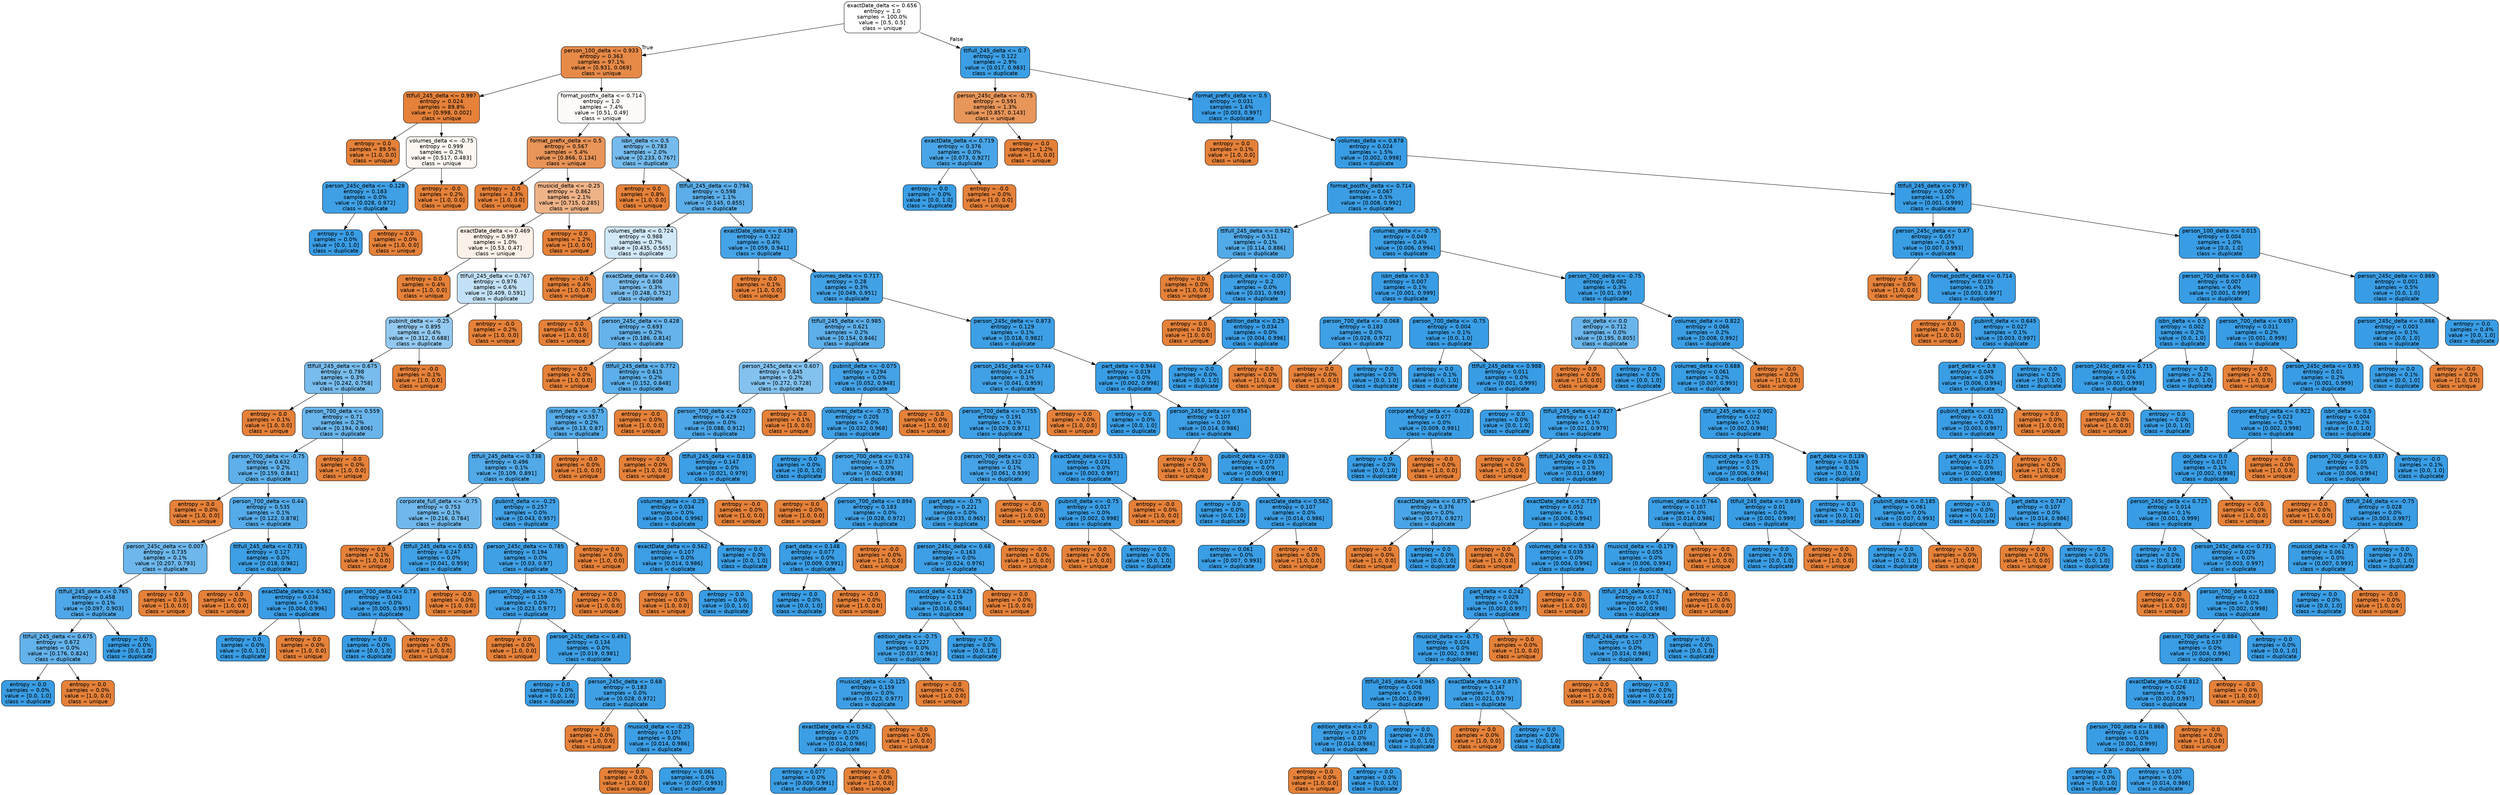 digraph Tree {
node [shape=box, style="filled, rounded", color="black", fontname=helvetica] ;
edge [fontname=helvetica] ;
0 [label="exactDate_delta <= 0.656\nentropy = 1.0\nsamples = 100.0%\nvalue = [0.5, 0.5]\nclass = unique", fillcolor="#ffffff"] ;
1 [label="person_100_delta <= 0.933\nentropy = 0.363\nsamples = 97.1%\nvalue = [0.931, 0.069]\nclass = unique", fillcolor="#e78a48"] ;
0 -> 1 [labeldistance=2.5, labelangle=45, headlabel="True"] ;
2 [label="ttlfull_245_delta <= 0.997\nentropy = 0.024\nsamples = 89.8%\nvalue = [0.998, 0.002]\nclass = unique", fillcolor="#e58139"] ;
1 -> 2 ;
3 [label="entropy = 0.0\nsamples = 89.5%\nvalue = [1.0, 0.0]\nclass = unique", fillcolor="#e58139"] ;
2 -> 3 ;
4 [label="volumes_delta <= -0.75\nentropy = 0.999\nsamples = 0.2%\nvalue = [0.517, 0.483]\nclass = unique", fillcolor="#fdf7f2"] ;
2 -> 4 ;
5 [label="person_245c_delta <= -0.128\nentropy = 0.183\nsamples = 0.0%\nvalue = [0.028, 0.972]\nclass = duplicate", fillcolor="#3fa0e6"] ;
4 -> 5 ;
6 [label="entropy = 0.0\nsamples = 0.0%\nvalue = [0.0, 1.0]\nclass = duplicate", fillcolor="#399de5"] ;
5 -> 6 ;
7 [label="entropy = 0.0\nsamples = 0.0%\nvalue = [1.0, 0.0]\nclass = unique", fillcolor="#e58139"] ;
5 -> 7 ;
8 [label="entropy = -0.0\nsamples = 0.2%\nvalue = [1.0, 0.0]\nclass = unique", fillcolor="#e58139"] ;
4 -> 8 ;
9 [label="format_postfix_delta <= 0.714\nentropy = 1.0\nsamples = 7.4%\nvalue = [0.51, 0.49]\nclass = unique", fillcolor="#fefaf7"] ;
1 -> 9 ;
10 [label="format_prefix_delta <= 0.5\nentropy = 0.567\nsamples = 5.4%\nvalue = [0.866, 0.134]\nclass = unique", fillcolor="#e99458"] ;
9 -> 10 ;
11 [label="entropy = -0.0\nsamples = 3.3%\nvalue = [1.0, 0.0]\nclass = unique", fillcolor="#e58139"] ;
10 -> 11 ;
12 [label="musicid_delta <= -0.25\nentropy = 0.862\nsamples = 2.1%\nvalue = [0.715, 0.285]\nclass = unique", fillcolor="#efb388"] ;
10 -> 12 ;
13 [label="exactDate_delta <= 0.469\nentropy = 0.997\nsamples = 1.0%\nvalue = [0.53, 0.47]\nclass = unique", fillcolor="#fcf1e8"] ;
12 -> 13 ;
14 [label="entropy = 0.0\nsamples = 0.4%\nvalue = [1.0, 0.0]\nclass = unique", fillcolor="#e58139"] ;
13 -> 14 ;
15 [label="ttlfull_245_delta <= 0.767\nentropy = 0.976\nsamples = 0.6%\nvalue = [0.409, 0.591]\nclass = duplicate", fillcolor="#c2e1f7"] ;
13 -> 15 ;
16 [label="pubinit_delta <= -0.25\nentropy = 0.895\nsamples = 0.4%\nvalue = [0.312, 0.688]\nclass = duplicate", fillcolor="#93c9f1"] ;
15 -> 16 ;
17 [label="ttlfull_245_delta <= 0.675\nentropy = 0.798\nsamples = 0.3%\nvalue = [0.242, 0.758]\nclass = duplicate", fillcolor="#78bced"] ;
16 -> 17 ;
18 [label="entropy = 0.0\nsamples = 0.1%\nvalue = [1.0, 0.0]\nclass = unique", fillcolor="#e58139"] ;
17 -> 18 ;
19 [label="person_700_delta <= 0.559\nentropy = 0.71\nsamples = 0.2%\nvalue = [0.194, 0.806]\nclass = duplicate", fillcolor="#69b5eb"] ;
17 -> 19 ;
20 [label="person_700_delta <= -0.75\nentropy = 0.632\nsamples = 0.2%\nvalue = [0.159, 0.841]\nclass = duplicate", fillcolor="#5eb0ea"] ;
19 -> 20 ;
21 [label="entropy = 0.0\nsamples = 0.0%\nvalue = [1.0, 0.0]\nclass = unique", fillcolor="#e58139"] ;
20 -> 21 ;
22 [label="person_700_delta <= 0.44\nentropy = 0.535\nsamples = 0.1%\nvalue = [0.122, 0.878]\nclass = duplicate", fillcolor="#55abe9"] ;
20 -> 22 ;
23 [label="person_245c_delta <= 0.007\nentropy = 0.735\nsamples = 0.1%\nvalue = [0.207, 0.793]\nclass = duplicate", fillcolor="#6db7ec"] ;
22 -> 23 ;
24 [label="ttlfull_245_delta <= 0.765\nentropy = 0.458\nsamples = 0.1%\nvalue = [0.097, 0.903]\nclass = duplicate", fillcolor="#4ea7e8"] ;
23 -> 24 ;
25 [label="ttlfull_245_delta <= 0.675\nentropy = 0.672\nsamples = 0.0%\nvalue = [0.176, 0.824]\nclass = duplicate", fillcolor="#63b2eb"] ;
24 -> 25 ;
26 [label="entropy = 0.0\nsamples = 0.0%\nvalue = [0.0, 1.0]\nclass = duplicate", fillcolor="#399de5"] ;
25 -> 26 ;
27 [label="entropy = 0.0\nsamples = 0.0%\nvalue = [1.0, 0.0]\nclass = unique", fillcolor="#e58139"] ;
25 -> 27 ;
28 [label="entropy = 0.0\nsamples = 0.0%\nvalue = [0.0, 1.0]\nclass = duplicate", fillcolor="#399de5"] ;
24 -> 28 ;
29 [label="entropy = 0.0\nsamples = 0.1%\nvalue = [1.0, 0.0]\nclass = unique", fillcolor="#e58139"] ;
23 -> 29 ;
30 [label="ttlfull_245_delta <= 0.731\nentropy = 0.127\nsamples = 0.0%\nvalue = [0.018, 0.982]\nclass = duplicate", fillcolor="#3d9fe5"] ;
22 -> 30 ;
31 [label="entropy = 0.0\nsamples = 0.0%\nvalue = [1.0, 0.0]\nclass = unique", fillcolor="#e58139"] ;
30 -> 31 ;
32 [label="exactDate_delta <= 0.562\nentropy = 0.034\nsamples = 0.0%\nvalue = [0.004, 0.996]\nclass = duplicate", fillcolor="#3a9de5"] ;
30 -> 32 ;
33 [label="entropy = 0.0\nsamples = 0.0%\nvalue = [0.0, 1.0]\nclass = duplicate", fillcolor="#399de5"] ;
32 -> 33 ;
34 [label="entropy = 0.0\nsamples = 0.0%\nvalue = [1.0, 0.0]\nclass = unique", fillcolor="#e58139"] ;
32 -> 34 ;
35 [label="entropy = -0.0\nsamples = 0.0%\nvalue = [1.0, 0.0]\nclass = unique", fillcolor="#e58139"] ;
19 -> 35 ;
36 [label="entropy = -0.0\nsamples = 0.1%\nvalue = [1.0, 0.0]\nclass = unique", fillcolor="#e58139"] ;
16 -> 36 ;
37 [label="entropy = -0.0\nsamples = 0.2%\nvalue = [1.0, 0.0]\nclass = unique", fillcolor="#e58139"] ;
15 -> 37 ;
38 [label="entropy = 0.0\nsamples = 1.2%\nvalue = [1.0, 0.0]\nclass = unique", fillcolor="#e58139"] ;
12 -> 38 ;
39 [label="isbn_delta <= 0.5\nentropy = 0.783\nsamples = 2.0%\nvalue = [0.233, 0.767]\nclass = duplicate", fillcolor="#75bbed"] ;
9 -> 39 ;
40 [label="entropy = 0.0\nsamples = 0.8%\nvalue = [1.0, 0.0]\nclass = unique", fillcolor="#e58139"] ;
39 -> 40 ;
41 [label="ttlfull_245_delta <= 0.794\nentropy = 0.598\nsamples = 1.1%\nvalue = [0.145, 0.855]\nclass = duplicate", fillcolor="#5baee9"] ;
39 -> 41 ;
42 [label="volumes_delta <= 0.724\nentropy = 0.988\nsamples = 0.7%\nvalue = [0.435, 0.565]\nclass = duplicate", fillcolor="#d1e8f9"] ;
41 -> 42 ;
43 [label="entropy = -0.0\nsamples = 0.4%\nvalue = [1.0, 0.0]\nclass = unique", fillcolor="#e58139"] ;
42 -> 43 ;
44 [label="exactDate_delta <= 0.469\nentropy = 0.808\nsamples = 0.3%\nvalue = [0.248, 0.752]\nclass = duplicate", fillcolor="#7abdee"] ;
42 -> 44 ;
45 [label="entropy = 0.0\nsamples = 0.1%\nvalue = [1.0, 0.0]\nclass = unique", fillcolor="#e58139"] ;
44 -> 45 ;
46 [label="person_245c_delta <= 0.428\nentropy = 0.693\nsamples = 0.2%\nvalue = [0.186, 0.814]\nclass = duplicate", fillcolor="#66b3eb"] ;
44 -> 46 ;
47 [label="entropy = 0.0\nsamples = 0.0%\nvalue = [1.0, 0.0]\nclass = unique", fillcolor="#e58139"] ;
46 -> 47 ;
48 [label="ttlfull_245_delta <= 0.772\nentropy = 0.615\nsamples = 0.2%\nvalue = [0.152, 0.848]\nclass = duplicate", fillcolor="#5cafea"] ;
46 -> 48 ;
49 [label="ismn_delta <= -0.75\nentropy = 0.557\nsamples = 0.2%\nvalue = [0.13, 0.87]\nclass = duplicate", fillcolor="#56ace9"] ;
48 -> 49 ;
50 [label="ttlfull_245_delta <= 0.738\nentropy = 0.496\nsamples = 0.1%\nvalue = [0.109, 0.891]\nclass = duplicate", fillcolor="#51a9e8"] ;
49 -> 50 ;
51 [label="corporate_full_delta <= -0.75\nentropy = 0.753\nsamples = 0.1%\nvalue = [0.216, 0.784]\nclass = duplicate", fillcolor="#70b8ec"] ;
50 -> 51 ;
52 [label="entropy = 0.0\nsamples = 0.1%\nvalue = [1.0, 0.0]\nclass = unique", fillcolor="#e58139"] ;
51 -> 52 ;
53 [label="ttlfull_245_delta <= 0.652\nentropy = 0.247\nsamples = 0.0%\nvalue = [0.041, 0.959]\nclass = duplicate", fillcolor="#41a1e6"] ;
51 -> 53 ;
54 [label="person_700_delta <= 0.73\nentropy = 0.043\nsamples = 0.0%\nvalue = [0.005, 0.995]\nclass = duplicate", fillcolor="#3a9de5"] ;
53 -> 54 ;
55 [label="entropy = 0.0\nsamples = 0.0%\nvalue = [0.0, 1.0]\nclass = duplicate", fillcolor="#399de5"] ;
54 -> 55 ;
56 [label="entropy = -0.0\nsamples = 0.0%\nvalue = [1.0, 0.0]\nclass = unique", fillcolor="#e58139"] ;
54 -> 56 ;
57 [label="entropy = -0.0\nsamples = 0.0%\nvalue = [1.0, 0.0]\nclass = unique", fillcolor="#e58139"] ;
53 -> 57 ;
58 [label="pubinit_delta <= -0.25\nentropy = 0.257\nsamples = 0.0%\nvalue = [0.043, 0.957]\nclass = duplicate", fillcolor="#42a1e6"] ;
50 -> 58 ;
59 [label="person_245c_delta <= 0.785\nentropy = 0.194\nsamples = 0.0%\nvalue = [0.03, 0.97]\nclass = duplicate", fillcolor="#3fa0e6"] ;
58 -> 59 ;
60 [label="person_700_delta <= -0.75\nentropy = 0.159\nsamples = 0.0%\nvalue = [0.023, 0.977]\nclass = duplicate", fillcolor="#3e9fe6"] ;
59 -> 60 ;
61 [label="entropy = 0.0\nsamples = 0.0%\nvalue = [1.0, 0.0]\nclass = unique", fillcolor="#e58139"] ;
60 -> 61 ;
62 [label="person_245c_delta <= 0.491\nentropy = 0.134\nsamples = 0.0%\nvalue = [0.019, 0.981]\nclass = duplicate", fillcolor="#3d9fe5"] ;
60 -> 62 ;
63 [label="entropy = 0.0\nsamples = 0.0%\nvalue = [0.0, 1.0]\nclass = duplicate", fillcolor="#399de5"] ;
62 -> 63 ;
64 [label="person_245c_delta <= 0.68\nentropy = 0.183\nsamples = 0.0%\nvalue = [0.028, 0.972]\nclass = duplicate", fillcolor="#3fa0e6"] ;
62 -> 64 ;
65 [label="entropy = 0.0\nsamples = 0.0%\nvalue = [1.0, 0.0]\nclass = unique", fillcolor="#e58139"] ;
64 -> 65 ;
66 [label="musicid_delta <= -0.25\nentropy = 0.107\nsamples = 0.0%\nvalue = [0.014, 0.986]\nclass = duplicate", fillcolor="#3c9ee5"] ;
64 -> 66 ;
67 [label="entropy = 0.0\nsamples = 0.0%\nvalue = [1.0, 0.0]\nclass = unique", fillcolor="#e58139"] ;
66 -> 67 ;
68 [label="entropy = 0.061\nsamples = 0.0%\nvalue = [0.007, 0.993]\nclass = duplicate", fillcolor="#3a9ee5"] ;
66 -> 68 ;
69 [label="entropy = 0.0\nsamples = 0.0%\nvalue = [1.0, 0.0]\nclass = unique", fillcolor="#e58139"] ;
59 -> 69 ;
70 [label="entropy = 0.0\nsamples = 0.0%\nvalue = [1.0, 0.0]\nclass = unique", fillcolor="#e58139"] ;
58 -> 70 ;
71 [label="entropy = -0.0\nsamples = 0.0%\nvalue = [1.0, 0.0]\nclass = unique", fillcolor="#e58139"] ;
49 -> 71 ;
72 [label="entropy = -0.0\nsamples = 0.0%\nvalue = [1.0, 0.0]\nclass = unique", fillcolor="#e58139"] ;
48 -> 72 ;
73 [label="exactDate_delta <= 0.438\nentropy = 0.322\nsamples = 0.4%\nvalue = [0.059, 0.941]\nclass = duplicate", fillcolor="#45a3e7"] ;
41 -> 73 ;
74 [label="entropy = 0.0\nsamples = 0.1%\nvalue = [1.0, 0.0]\nclass = unique", fillcolor="#e58139"] ;
73 -> 74 ;
75 [label="volumes_delta <= 0.717\nentropy = 0.28\nsamples = 0.3%\nvalue = [0.049, 0.951]\nclass = duplicate", fillcolor="#43a2e6"] ;
73 -> 75 ;
76 [label="ttlfull_245_delta <= 0.985\nentropy = 0.621\nsamples = 0.2%\nvalue = [0.154, 0.846]\nclass = duplicate", fillcolor="#5dafea"] ;
75 -> 76 ;
77 [label="person_245c_delta <= 0.607\nentropy = 0.845\nsamples = 0.2%\nvalue = [0.272, 0.728]\nclass = duplicate", fillcolor="#83c2ef"] ;
76 -> 77 ;
78 [label="person_700_delta <= 0.027\nentropy = 0.429\nsamples = 0.0%\nvalue = [0.088, 0.912]\nclass = duplicate", fillcolor="#4ca6e8"] ;
77 -> 78 ;
79 [label="entropy = -0.0\nsamples = 0.0%\nvalue = [1.0, 0.0]\nclass = unique", fillcolor="#e58139"] ;
78 -> 79 ;
80 [label="ttlfull_245_delta <= 0.816\nentropy = 0.147\nsamples = 0.0%\nvalue = [0.021, 0.979]\nclass = duplicate", fillcolor="#3d9fe6"] ;
78 -> 80 ;
81 [label="volumes_delta <= -0.25\nentropy = 0.034\nsamples = 0.0%\nvalue = [0.004, 0.996]\nclass = duplicate", fillcolor="#3a9de5"] ;
80 -> 81 ;
82 [label="exactDate_delta <= 0.562\nentropy = 0.107\nsamples = 0.0%\nvalue = [0.014, 0.986]\nclass = duplicate", fillcolor="#3c9ee5"] ;
81 -> 82 ;
83 [label="entropy = 0.0\nsamples = 0.0%\nvalue = [1.0, 0.0]\nclass = unique", fillcolor="#e58139"] ;
82 -> 83 ;
84 [label="entropy = 0.0\nsamples = 0.0%\nvalue = [0.0, 1.0]\nclass = duplicate", fillcolor="#399de5"] ;
82 -> 84 ;
85 [label="entropy = 0.0\nsamples = 0.0%\nvalue = [0.0, 1.0]\nclass = duplicate", fillcolor="#399de5"] ;
81 -> 85 ;
86 [label="entropy = -0.0\nsamples = 0.0%\nvalue = [1.0, 0.0]\nclass = unique", fillcolor="#e58139"] ;
80 -> 86 ;
87 [label="entropy = 0.0\nsamples = 0.1%\nvalue = [1.0, 0.0]\nclass = unique", fillcolor="#e58139"] ;
77 -> 87 ;
88 [label="pubinit_delta <= -0.075\nentropy = 0.294\nsamples = 0.0%\nvalue = [0.052, 0.948]\nclass = duplicate", fillcolor="#44a2e6"] ;
76 -> 88 ;
89 [label="volumes_delta <= -0.75\nentropy = 0.205\nsamples = 0.0%\nvalue = [0.032, 0.968]\nclass = duplicate", fillcolor="#40a0e6"] ;
88 -> 89 ;
90 [label="entropy = 0.0\nsamples = 0.0%\nvalue = [0.0, 1.0]\nclass = duplicate", fillcolor="#399de5"] ;
89 -> 90 ;
91 [label="person_700_delta <= 0.174\nentropy = 0.337\nsamples = 0.0%\nvalue = [0.062, 0.938]\nclass = duplicate", fillcolor="#46a4e7"] ;
89 -> 91 ;
92 [label="entropy = 0.0\nsamples = 0.0%\nvalue = [1.0, 0.0]\nclass = unique", fillcolor="#e58139"] ;
91 -> 92 ;
93 [label="person_700_delta <= 0.894\nentropy = 0.183\nsamples = 0.0%\nvalue = [0.028, 0.972]\nclass = duplicate", fillcolor="#3fa0e6"] ;
91 -> 93 ;
94 [label="part_delta <= 0.148\nentropy = 0.077\nsamples = 0.0%\nvalue = [0.009, 0.991]\nclass = duplicate", fillcolor="#3b9ee5"] ;
93 -> 94 ;
95 [label="entropy = 0.0\nsamples = 0.0%\nvalue = [0.0, 1.0]\nclass = duplicate", fillcolor="#399de5"] ;
94 -> 95 ;
96 [label="entropy = -0.0\nsamples = 0.0%\nvalue = [1.0, 0.0]\nclass = unique", fillcolor="#e58139"] ;
94 -> 96 ;
97 [label="entropy = -0.0\nsamples = 0.0%\nvalue = [1.0, 0.0]\nclass = unique", fillcolor="#e58139"] ;
93 -> 97 ;
98 [label="entropy = 0.0\nsamples = 0.0%\nvalue = [1.0, 0.0]\nclass = unique", fillcolor="#e58139"] ;
88 -> 98 ;
99 [label="person_245c_delta <= 0.873\nentropy = 0.129\nsamples = 0.1%\nvalue = [0.018, 0.982]\nclass = duplicate", fillcolor="#3d9fe5"] ;
75 -> 99 ;
100 [label="person_245c_delta <= 0.744\nentropy = 0.247\nsamples = 0.1%\nvalue = [0.041, 0.959]\nclass = duplicate", fillcolor="#41a1e6"] ;
99 -> 100 ;
101 [label="person_700_delta <= 0.755\nentropy = 0.191\nsamples = 0.1%\nvalue = [0.029, 0.971]\nclass = duplicate", fillcolor="#3fa0e6"] ;
100 -> 101 ;
102 [label="person_700_delta <= 0.01\nentropy = 0.332\nsamples = 0.1%\nvalue = [0.061, 0.939]\nclass = duplicate", fillcolor="#46a3e7"] ;
101 -> 102 ;
103 [label="part_delta <= -0.75\nentropy = 0.221\nsamples = 0.0%\nvalue = [0.035, 0.965]\nclass = duplicate", fillcolor="#40a1e6"] ;
102 -> 103 ;
104 [label="person_245c_delta <= 0.68\nentropy = 0.163\nsamples = 0.0%\nvalue = [0.024, 0.976]\nclass = duplicate", fillcolor="#3e9fe6"] ;
103 -> 104 ;
105 [label="musicid_delta <= 0.625\nentropy = 0.119\nsamples = 0.0%\nvalue = [0.016, 0.984]\nclass = duplicate", fillcolor="#3c9fe5"] ;
104 -> 105 ;
106 [label="edition_delta <= -0.75\nentropy = 0.227\nsamples = 0.0%\nvalue = [0.037, 0.963]\nclass = duplicate", fillcolor="#41a1e6"] ;
105 -> 106 ;
107 [label="musicid_delta <= -0.125\nentropy = 0.159\nsamples = 0.0%\nvalue = [0.023, 0.977]\nclass = duplicate", fillcolor="#3e9fe6"] ;
106 -> 107 ;
108 [label="exactDate_delta <= 0.562\nentropy = 0.107\nsamples = 0.0%\nvalue = [0.014, 0.986]\nclass = duplicate", fillcolor="#3c9ee5"] ;
107 -> 108 ;
109 [label="entropy = 0.077\nsamples = 0.0%\nvalue = [0.009, 0.991]\nclass = duplicate", fillcolor="#3b9ee5"] ;
108 -> 109 ;
110 [label="entropy = -0.0\nsamples = 0.0%\nvalue = [1.0, 0.0]\nclass = unique", fillcolor="#e58139"] ;
108 -> 110 ;
111 [label="entropy = -0.0\nsamples = 0.0%\nvalue = [1.0, 0.0]\nclass = unique", fillcolor="#e58139"] ;
107 -> 111 ;
112 [label="entropy = -0.0\nsamples = 0.0%\nvalue = [1.0, 0.0]\nclass = unique", fillcolor="#e58139"] ;
106 -> 112 ;
113 [label="entropy = 0.0\nsamples = 0.0%\nvalue = [0.0, 1.0]\nclass = duplicate", fillcolor="#399de5"] ;
105 -> 113 ;
114 [label="entropy = 0.0\nsamples = 0.0%\nvalue = [1.0, 0.0]\nclass = unique", fillcolor="#e58139"] ;
104 -> 114 ;
115 [label="entropy = -0.0\nsamples = 0.0%\nvalue = [1.0, 0.0]\nclass = unique", fillcolor="#e58139"] ;
103 -> 115 ;
116 [label="entropy = -0.0\nsamples = 0.0%\nvalue = [1.0, 0.0]\nclass = unique", fillcolor="#e58139"] ;
102 -> 116 ;
117 [label="exactDate_delta <= 0.531\nentropy = 0.031\nsamples = 0.0%\nvalue = [0.003, 0.997]\nclass = duplicate", fillcolor="#3a9de5"] ;
101 -> 117 ;
118 [label="pubinit_delta <= -0.75\nentropy = 0.017\nsamples = 0.0%\nvalue = [0.002, 0.998]\nclass = duplicate", fillcolor="#399de5"] ;
117 -> 118 ;
119 [label="entropy = 0.0\nsamples = 0.0%\nvalue = [1.0, 0.0]\nclass = unique", fillcolor="#e58139"] ;
118 -> 119 ;
120 [label="entropy = 0.0\nsamples = 0.0%\nvalue = [0.0, 1.0]\nclass = duplicate", fillcolor="#399de5"] ;
118 -> 120 ;
121 [label="entropy = -0.0\nsamples = 0.0%\nvalue = [1.0, 0.0]\nclass = unique", fillcolor="#e58139"] ;
117 -> 121 ;
122 [label="entropy = 0.0\nsamples = 0.0%\nvalue = [1.0, 0.0]\nclass = unique", fillcolor="#e58139"] ;
100 -> 122 ;
123 [label="part_delta <= 0.944\nentropy = 0.019\nsamples = 0.0%\nvalue = [0.002, 0.998]\nclass = duplicate", fillcolor="#399de5"] ;
99 -> 123 ;
124 [label="entropy = 0.0\nsamples = 0.0%\nvalue = [0.0, 1.0]\nclass = duplicate", fillcolor="#399de5"] ;
123 -> 124 ;
125 [label="person_245c_delta <= 0.954\nentropy = 0.107\nsamples = 0.0%\nvalue = [0.014, 0.986]\nclass = duplicate", fillcolor="#3c9ee5"] ;
123 -> 125 ;
126 [label="entropy = 0.0\nsamples = 0.0%\nvalue = [1.0, 0.0]\nclass = unique", fillcolor="#e58139"] ;
125 -> 126 ;
127 [label="pubinit_delta <= -0.038\nentropy = 0.077\nsamples = 0.0%\nvalue = [0.009, 0.991]\nclass = duplicate", fillcolor="#3b9ee5"] ;
125 -> 127 ;
128 [label="entropy = 0.0\nsamples = 0.0%\nvalue = [0.0, 1.0]\nclass = duplicate", fillcolor="#399de5"] ;
127 -> 128 ;
129 [label="exactDate_delta <= 0.562\nentropy = 0.107\nsamples = 0.0%\nvalue = [0.014, 0.986]\nclass = duplicate", fillcolor="#3c9ee5"] ;
127 -> 129 ;
130 [label="entropy = 0.061\nsamples = 0.0%\nvalue = [0.007, 0.993]\nclass = duplicate", fillcolor="#3a9ee5"] ;
129 -> 130 ;
131 [label="entropy = -0.0\nsamples = 0.0%\nvalue = [1.0, 0.0]\nclass = unique", fillcolor="#e58139"] ;
129 -> 131 ;
132 [label="ttlfull_245_delta <= 0.7\nentropy = 0.122\nsamples = 2.9%\nvalue = [0.017, 0.983]\nclass = duplicate", fillcolor="#3c9fe5"] ;
0 -> 132 [labeldistance=2.5, labelangle=-45, headlabel="False"] ;
133 [label="person_245c_delta <= -0.75\nentropy = 0.591\nsamples = 1.3%\nvalue = [0.857, 0.143]\nclass = unique", fillcolor="#e9965a"] ;
132 -> 133 ;
134 [label="exactDate_delta <= 0.719\nentropy = 0.376\nsamples = 0.0%\nvalue = [0.073, 0.927]\nclass = duplicate", fillcolor="#49a5e7"] ;
133 -> 134 ;
135 [label="entropy = 0.0\nsamples = 0.0%\nvalue = [0.0, 1.0]\nclass = duplicate", fillcolor="#399de5"] ;
134 -> 135 ;
136 [label="entropy = -0.0\nsamples = 0.0%\nvalue = [1.0, 0.0]\nclass = unique", fillcolor="#e58139"] ;
134 -> 136 ;
137 [label="entropy = 0.0\nsamples = 1.2%\nvalue = [1.0, 0.0]\nclass = unique", fillcolor="#e58139"] ;
133 -> 137 ;
138 [label="format_prefix_delta <= 0.5\nentropy = 0.031\nsamples = 1.6%\nvalue = [0.003, 0.997]\nclass = duplicate", fillcolor="#3a9de5"] ;
132 -> 138 ;
139 [label="entropy = 0.0\nsamples = 0.1%\nvalue = [1.0, 0.0]\nclass = unique", fillcolor="#e58139"] ;
138 -> 139 ;
140 [label="volumes_delta <= 0.878\nentropy = 0.024\nsamples = 1.5%\nvalue = [0.002, 0.998]\nclass = duplicate", fillcolor="#399de5"] ;
138 -> 140 ;
141 [label="format_postfix_delta <= 0.714\nentropy = 0.067\nsamples = 0.5%\nvalue = [0.008, 0.992]\nclass = duplicate", fillcolor="#3b9ee5"] ;
140 -> 141 ;
142 [label="ttlfull_245_delta <= 0.942\nentropy = 0.511\nsamples = 0.1%\nvalue = [0.114, 0.886]\nclass = duplicate", fillcolor="#52aae8"] ;
141 -> 142 ;
143 [label="entropy = 0.0\nsamples = 0.0%\nvalue = [1.0, 0.0]\nclass = unique", fillcolor="#e58139"] ;
142 -> 143 ;
144 [label="pubinit_delta <= -0.007\nentropy = 0.2\nsamples = 0.0%\nvalue = [0.031, 0.969]\nclass = duplicate", fillcolor="#3fa0e6"] ;
142 -> 144 ;
145 [label="entropy = 0.0\nsamples = 0.0%\nvalue = [1.0, 0.0]\nclass = unique", fillcolor="#e58139"] ;
144 -> 145 ;
146 [label="edition_delta <= 0.25\nentropy = 0.034\nsamples = 0.0%\nvalue = [0.004, 0.996]\nclass = duplicate", fillcolor="#3a9de5"] ;
144 -> 146 ;
147 [label="entropy = 0.0\nsamples = 0.0%\nvalue = [0.0, 1.0]\nclass = duplicate", fillcolor="#399de5"] ;
146 -> 147 ;
148 [label="entropy = 0.0\nsamples = 0.0%\nvalue = [1.0, 0.0]\nclass = unique", fillcolor="#e58139"] ;
146 -> 148 ;
149 [label="volumes_delta <= -0.75\nentropy = 0.049\nsamples = 0.4%\nvalue = [0.006, 0.994]\nclass = duplicate", fillcolor="#3a9ee5"] ;
141 -> 149 ;
150 [label="isbn_delta <= 0.5\nentropy = 0.007\nsamples = 0.1%\nvalue = [0.001, 0.999]\nclass = duplicate", fillcolor="#399de5"] ;
149 -> 150 ;
151 [label="person_700_delta <= -0.068\nentropy = 0.183\nsamples = 0.0%\nvalue = [0.028, 0.972]\nclass = duplicate", fillcolor="#3fa0e6"] ;
150 -> 151 ;
152 [label="entropy = 0.0\nsamples = 0.0%\nvalue = [1.0, 0.0]\nclass = unique", fillcolor="#e58139"] ;
151 -> 152 ;
153 [label="entropy = 0.0\nsamples = 0.0%\nvalue = [0.0, 1.0]\nclass = duplicate", fillcolor="#399de5"] ;
151 -> 153 ;
154 [label="person_700_delta <= -0.75\nentropy = 0.004\nsamples = 0.1%\nvalue = [0.0, 1.0]\nclass = duplicate", fillcolor="#399de5"] ;
150 -> 154 ;
155 [label="entropy = 0.0\nsamples = 0.1%\nvalue = [0.0, 1.0]\nclass = duplicate", fillcolor="#399de5"] ;
154 -> 155 ;
156 [label="ttlfull_245_delta <= 0.988\nentropy = 0.011\nsamples = 0.0%\nvalue = [0.001, 0.999]\nclass = duplicate", fillcolor="#399de5"] ;
154 -> 156 ;
157 [label="corporate_full_delta <= -0.028\nentropy = 0.077\nsamples = 0.0%\nvalue = [0.009, 0.991]\nclass = duplicate", fillcolor="#3b9ee5"] ;
156 -> 157 ;
158 [label="entropy = 0.0\nsamples = 0.0%\nvalue = [0.0, 1.0]\nclass = duplicate", fillcolor="#399de5"] ;
157 -> 158 ;
159 [label="entropy = -0.0\nsamples = 0.0%\nvalue = [1.0, 0.0]\nclass = unique", fillcolor="#e58139"] ;
157 -> 159 ;
160 [label="entropy = 0.0\nsamples = 0.0%\nvalue = [0.0, 1.0]\nclass = duplicate", fillcolor="#399de5"] ;
156 -> 160 ;
161 [label="person_700_delta <= -0.75\nentropy = 0.082\nsamples = 0.3%\nvalue = [0.01, 0.99]\nclass = duplicate", fillcolor="#3b9ee5"] ;
149 -> 161 ;
162 [label="doi_delta <= 0.0\nentropy = 0.712\nsamples = 0.0%\nvalue = [0.195, 0.805]\nclass = duplicate", fillcolor="#69b5eb"] ;
161 -> 162 ;
163 [label="entropy = 0.0\nsamples = 0.0%\nvalue = [1.0, 0.0]\nclass = unique", fillcolor="#e58139"] ;
162 -> 163 ;
164 [label="entropy = 0.0\nsamples = 0.0%\nvalue = [0.0, 1.0]\nclass = duplicate", fillcolor="#399de5"] ;
162 -> 164 ;
165 [label="volumes_delta <= 0.822\nentropy = 0.066\nsamples = 0.2%\nvalue = [0.008, 0.992]\nclass = duplicate", fillcolor="#3b9ee5"] ;
161 -> 165 ;
166 [label="volumes_delta <= 0.688\nentropy = 0.061\nsamples = 0.2%\nvalue = [0.007, 0.993]\nclass = duplicate", fillcolor="#3a9ee5"] ;
165 -> 166 ;
167 [label="ttlfull_245_delta <= 0.827\nentropy = 0.147\nsamples = 0.1%\nvalue = [0.021, 0.979]\nclass = duplicate", fillcolor="#3d9fe6"] ;
166 -> 167 ;
168 [label="entropy = 0.0\nsamples = 0.0%\nvalue = [1.0, 0.0]\nclass = unique", fillcolor="#e58139"] ;
167 -> 168 ;
169 [label="ttlfull_245_delta <= 0.921\nentropy = 0.09\nsamples = 0.1%\nvalue = [0.011, 0.989]\nclass = duplicate", fillcolor="#3b9ee5"] ;
167 -> 169 ;
170 [label="exactDate_delta <= 0.875\nentropy = 0.376\nsamples = 0.0%\nvalue = [0.073, 0.927]\nclass = duplicate", fillcolor="#49a5e7"] ;
169 -> 170 ;
171 [label="entropy = -0.0\nsamples = 0.0%\nvalue = [1.0, 0.0]\nclass = unique", fillcolor="#e58139"] ;
170 -> 171 ;
172 [label="entropy = 0.0\nsamples = 0.0%\nvalue = [0.0, 1.0]\nclass = duplicate", fillcolor="#399de5"] ;
170 -> 172 ;
173 [label="exactDate_delta <= 0.719\nentropy = 0.052\nsamples = 0.1%\nvalue = [0.006, 0.994]\nclass = duplicate", fillcolor="#3a9ee5"] ;
169 -> 173 ;
174 [label="entropy = 0.0\nsamples = 0.0%\nvalue = [1.0, 0.0]\nclass = unique", fillcolor="#e58139"] ;
173 -> 174 ;
175 [label="volumes_delta <= 0.554\nentropy = 0.039\nsamples = 0.0%\nvalue = [0.004, 0.996]\nclass = duplicate", fillcolor="#3a9de5"] ;
173 -> 175 ;
176 [label="part_delta <= 0.242\nentropy = 0.029\nsamples = 0.0%\nvalue = [0.003, 0.997]\nclass = duplicate", fillcolor="#3a9de5"] ;
175 -> 176 ;
177 [label="musicid_delta <= -0.75\nentropy = 0.024\nsamples = 0.0%\nvalue = [0.002, 0.998]\nclass = duplicate", fillcolor="#399de5"] ;
176 -> 177 ;
178 [label="ttlfull_245_delta <= 0.965\nentropy = 0.008\nsamples = 0.0%\nvalue = [0.001, 0.999]\nclass = duplicate", fillcolor="#399de5"] ;
177 -> 178 ;
179 [label="edition_delta <= 0.0\nentropy = 0.107\nsamples = 0.0%\nvalue = [0.014, 0.986]\nclass = duplicate", fillcolor="#3c9ee5"] ;
178 -> 179 ;
180 [label="entropy = 0.0\nsamples = 0.0%\nvalue = [1.0, 0.0]\nclass = unique", fillcolor="#e58139"] ;
179 -> 180 ;
181 [label="entropy = 0.0\nsamples = 0.0%\nvalue = [0.0, 1.0]\nclass = duplicate", fillcolor="#399de5"] ;
179 -> 181 ;
182 [label="entropy = 0.0\nsamples = 0.0%\nvalue = [0.0, 1.0]\nclass = duplicate", fillcolor="#399de5"] ;
178 -> 182 ;
183 [label="exactDate_delta <= 0.875\nentropy = 0.147\nsamples = 0.0%\nvalue = [0.021, 0.979]\nclass = duplicate", fillcolor="#3d9fe6"] ;
177 -> 183 ;
184 [label="entropy = 0.0\nsamples = 0.0%\nvalue = [1.0, 0.0]\nclass = unique", fillcolor="#e58139"] ;
183 -> 184 ;
185 [label="entropy = 0.0\nsamples = 0.0%\nvalue = [0.0, 1.0]\nclass = duplicate", fillcolor="#399de5"] ;
183 -> 185 ;
186 [label="entropy = 0.0\nsamples = 0.0%\nvalue = [1.0, 0.0]\nclass = unique", fillcolor="#e58139"] ;
176 -> 186 ;
187 [label="entropy = 0.0\nsamples = 0.0%\nvalue = [1.0, 0.0]\nclass = unique", fillcolor="#e58139"] ;
175 -> 187 ;
188 [label="ttlfull_245_delta <= 0.902\nentropy = 0.022\nsamples = 0.1%\nvalue = [0.002, 0.998]\nclass = duplicate", fillcolor="#399de5"] ;
166 -> 188 ;
189 [label="musicid_delta <= 0.375\nentropy = 0.05\nsamples = 0.1%\nvalue = [0.006, 0.994]\nclass = duplicate", fillcolor="#3a9ee5"] ;
188 -> 189 ;
190 [label="volumes_delta <= 0.764\nentropy = 0.107\nsamples = 0.0%\nvalue = [0.014, 0.986]\nclass = duplicate", fillcolor="#3c9ee5"] ;
189 -> 190 ;
191 [label="musicid_delta <= -0.179\nentropy = 0.055\nsamples = 0.0%\nvalue = [0.006, 0.994]\nclass = duplicate", fillcolor="#3a9ee5"] ;
190 -> 191 ;
192 [label="ttlfull_245_delta <= 0.761\nentropy = 0.017\nsamples = 0.0%\nvalue = [0.002, 0.998]\nclass = duplicate", fillcolor="#399de5"] ;
191 -> 192 ;
193 [label="ttlfull_246_delta <= -0.75\nentropy = 0.107\nsamples = 0.0%\nvalue = [0.014, 0.986]\nclass = duplicate", fillcolor="#3c9ee5"] ;
192 -> 193 ;
194 [label="entropy = 0.0\nsamples = 0.0%\nvalue = [1.0, 0.0]\nclass = unique", fillcolor="#e58139"] ;
193 -> 194 ;
195 [label="entropy = 0.0\nsamples = 0.0%\nvalue = [0.0, 1.0]\nclass = duplicate", fillcolor="#399de5"] ;
193 -> 195 ;
196 [label="entropy = 0.0\nsamples = 0.0%\nvalue = [0.0, 1.0]\nclass = duplicate", fillcolor="#399de5"] ;
192 -> 196 ;
197 [label="entropy = -0.0\nsamples = 0.0%\nvalue = [1.0, 0.0]\nclass = unique", fillcolor="#e58139"] ;
191 -> 197 ;
198 [label="entropy = -0.0\nsamples = 0.0%\nvalue = [1.0, 0.0]\nclass = unique", fillcolor="#e58139"] ;
190 -> 198 ;
199 [label="ttlfull_245_delta <= 0.849\nentropy = 0.01\nsamples = 0.0%\nvalue = [0.001, 0.999]\nclass = duplicate", fillcolor="#399de5"] ;
189 -> 199 ;
200 [label="entropy = 0.0\nsamples = 0.0%\nvalue = [0.0, 1.0]\nclass = duplicate", fillcolor="#399de5"] ;
199 -> 200 ;
201 [label="entropy = 0.0\nsamples = 0.0%\nvalue = [1.0, 0.0]\nclass = unique", fillcolor="#e58139"] ;
199 -> 201 ;
202 [label="part_delta <= 0.139\nentropy = 0.004\nsamples = 0.1%\nvalue = [0.0, 1.0]\nclass = duplicate", fillcolor="#399de5"] ;
188 -> 202 ;
203 [label="entropy = 0.0\nsamples = 0.1%\nvalue = [0.0, 1.0]\nclass = duplicate", fillcolor="#399de5"] ;
202 -> 203 ;
204 [label="pubinit_delta <= 0.185\nentropy = 0.061\nsamples = 0.0%\nvalue = [0.007, 0.993]\nclass = duplicate", fillcolor="#3a9ee5"] ;
202 -> 204 ;
205 [label="entropy = 0.0\nsamples = 0.0%\nvalue = [0.0, 1.0]\nclass = duplicate", fillcolor="#399de5"] ;
204 -> 205 ;
206 [label="entropy = -0.0\nsamples = 0.0%\nvalue = [1.0, 0.0]\nclass = unique", fillcolor="#e58139"] ;
204 -> 206 ;
207 [label="entropy = -0.0\nsamples = 0.0%\nvalue = [1.0, 0.0]\nclass = unique", fillcolor="#e58139"] ;
165 -> 207 ;
208 [label="ttlfull_245_delta <= 0.797\nentropy = 0.007\nsamples = 1.0%\nvalue = [0.001, 0.999]\nclass = duplicate", fillcolor="#399de5"] ;
140 -> 208 ;
209 [label="person_245c_delta <= 0.47\nentropy = 0.057\nsamples = 0.1%\nvalue = [0.007, 0.993]\nclass = duplicate", fillcolor="#3a9ee5"] ;
208 -> 209 ;
210 [label="entropy = 0.0\nsamples = 0.0%\nvalue = [1.0, 0.0]\nclass = unique", fillcolor="#e58139"] ;
209 -> 210 ;
211 [label="format_postfix_delta <= 0.714\nentropy = 0.033\nsamples = 0.1%\nvalue = [0.003, 0.997]\nclass = duplicate", fillcolor="#3a9de5"] ;
209 -> 211 ;
212 [label="entropy = 0.0\nsamples = 0.0%\nvalue = [1.0, 0.0]\nclass = unique", fillcolor="#e58139"] ;
211 -> 212 ;
213 [label="pubinit_delta <= 0.645\nentropy = 0.027\nsamples = 0.1%\nvalue = [0.003, 0.997]\nclass = duplicate", fillcolor="#3a9de5"] ;
211 -> 213 ;
214 [label="part_delta <= 0.9\nentropy = 0.049\nsamples = 0.0%\nvalue = [0.006, 0.994]\nclass = duplicate", fillcolor="#3a9ee5"] ;
213 -> 214 ;
215 [label="pubinit_delta <= -0.052\nentropy = 0.031\nsamples = 0.0%\nvalue = [0.003, 0.997]\nclass = duplicate", fillcolor="#3a9de5"] ;
214 -> 215 ;
216 [label="part_delta <= -0.25\nentropy = 0.017\nsamples = 0.0%\nvalue = [0.002, 0.998]\nclass = duplicate", fillcolor="#399de5"] ;
215 -> 216 ;
217 [label="entropy = 0.0\nsamples = 0.0%\nvalue = [0.0, 1.0]\nclass = duplicate", fillcolor="#399de5"] ;
216 -> 217 ;
218 [label="part_delta <= 0.747\nentropy = 0.107\nsamples = 0.0%\nvalue = [0.014, 0.986]\nclass = duplicate", fillcolor="#3c9ee5"] ;
216 -> 218 ;
219 [label="entropy = 0.0\nsamples = 0.0%\nvalue = [1.0, 0.0]\nclass = unique", fillcolor="#e58139"] ;
218 -> 219 ;
220 [label="entropy = -0.0\nsamples = 0.0%\nvalue = [0.0, 1.0]\nclass = duplicate", fillcolor="#399de5"] ;
218 -> 220 ;
221 [label="entropy = 0.0\nsamples = 0.0%\nvalue = [1.0, 0.0]\nclass = unique", fillcolor="#e58139"] ;
215 -> 221 ;
222 [label="entropy = 0.0\nsamples = 0.0%\nvalue = [1.0, 0.0]\nclass = unique", fillcolor="#e58139"] ;
214 -> 222 ;
223 [label="entropy = 0.0\nsamples = 0.0%\nvalue = [0.0, 1.0]\nclass = duplicate", fillcolor="#399de5"] ;
213 -> 223 ;
224 [label="person_100_delta <= 0.015\nentropy = 0.004\nsamples = 1.0%\nvalue = [0.0, 1.0]\nclass = duplicate", fillcolor="#399de5"] ;
208 -> 224 ;
225 [label="person_700_delta <= 0.649\nentropy = 0.007\nsamples = 0.4%\nvalue = [0.001, 0.999]\nclass = duplicate", fillcolor="#399de5"] ;
224 -> 225 ;
226 [label="isbn_delta <= 0.5\nentropy = 0.002\nsamples = 0.2%\nvalue = [0.0, 1.0]\nclass = duplicate", fillcolor="#399de5"] ;
225 -> 226 ;
227 [label="person_245c_delta <= 0.715\nentropy = 0.016\nsamples = 0.0%\nvalue = [0.001, 0.999]\nclass = duplicate", fillcolor="#399de5"] ;
226 -> 227 ;
228 [label="entropy = 0.0\nsamples = 0.0%\nvalue = [1.0, 0.0]\nclass = unique", fillcolor="#e58139"] ;
227 -> 228 ;
229 [label="entropy = 0.0\nsamples = 0.0%\nvalue = [0.0, 1.0]\nclass = duplicate", fillcolor="#399de5"] ;
227 -> 229 ;
230 [label="entropy = 0.0\nsamples = 0.2%\nvalue = [0.0, 1.0]\nclass = duplicate", fillcolor="#399de5"] ;
226 -> 230 ;
231 [label="person_700_delta <= 0.657\nentropy = 0.011\nsamples = 0.2%\nvalue = [0.001, 0.999]\nclass = duplicate", fillcolor="#399de5"] ;
225 -> 231 ;
232 [label="entropy = 0.0\nsamples = 0.0%\nvalue = [1.0, 0.0]\nclass = unique", fillcolor="#e58139"] ;
231 -> 232 ;
233 [label="person_245c_delta <= 0.95\nentropy = 0.01\nsamples = 0.2%\nvalue = [0.001, 0.999]\nclass = duplicate", fillcolor="#399de5"] ;
231 -> 233 ;
234 [label="corporate_full_delta <= 0.922\nentropy = 0.023\nsamples = 0.1%\nvalue = [0.002, 0.998]\nclass = duplicate", fillcolor="#399de5"] ;
233 -> 234 ;
235 [label="doi_delta <= 0.0\nentropy = 0.017\nsamples = 0.1%\nvalue = [0.002, 0.998]\nclass = duplicate", fillcolor="#399de5"] ;
234 -> 235 ;
236 [label="person_245c_delta <= 0.725\nentropy = 0.014\nsamples = 0.1%\nvalue = [0.001, 0.999]\nclass = duplicate", fillcolor="#399de5"] ;
235 -> 236 ;
237 [label="entropy = 0.0\nsamples = 0.0%\nvalue = [0.0, 1.0]\nclass = duplicate", fillcolor="#399de5"] ;
236 -> 237 ;
238 [label="person_245c_delta <= 0.731\nentropy = 0.029\nsamples = 0.0%\nvalue = [0.003, 0.997]\nclass = duplicate", fillcolor="#3a9de5"] ;
236 -> 238 ;
239 [label="entropy = 0.0\nsamples = 0.0%\nvalue = [1.0, 0.0]\nclass = unique", fillcolor="#e58139"] ;
238 -> 239 ;
240 [label="person_700_delta <= 0.886\nentropy = 0.023\nsamples = 0.0%\nvalue = [0.002, 0.998]\nclass = duplicate", fillcolor="#399de5"] ;
238 -> 240 ;
241 [label="person_700_delta <= 0.884\nentropy = 0.037\nsamples = 0.0%\nvalue = [0.004, 0.996]\nclass = duplicate", fillcolor="#3a9de5"] ;
240 -> 241 ;
242 [label="exactDate_delta <= 0.812\nentropy = 0.026\nsamples = 0.0%\nvalue = [0.003, 0.997]\nclass = duplicate", fillcolor="#3a9de5"] ;
241 -> 242 ;
243 [label="person_700_delta <= 0.868\nentropy = 0.014\nsamples = 0.0%\nvalue = [0.001, 0.999]\nclass = duplicate", fillcolor="#399de5"] ;
242 -> 243 ;
244 [label="entropy = 0.0\nsamples = 0.0%\nvalue = [0.0, 1.0]\nclass = duplicate", fillcolor="#399de5"] ;
243 -> 244 ;
245 [label="entropy = 0.107\nsamples = 0.0%\nvalue = [0.014, 0.986]\nclass = duplicate", fillcolor="#3c9ee5"] ;
243 -> 245 ;
246 [label="entropy = -0.0\nsamples = 0.0%\nvalue = [1.0, 0.0]\nclass = unique", fillcolor="#e58139"] ;
242 -> 246 ;
247 [label="entropy = -0.0\nsamples = 0.0%\nvalue = [1.0, 0.0]\nclass = unique", fillcolor="#e58139"] ;
241 -> 247 ;
248 [label="entropy = 0.0\nsamples = 0.0%\nvalue = [0.0, 1.0]\nclass = duplicate", fillcolor="#399de5"] ;
240 -> 248 ;
249 [label="entropy = -0.0\nsamples = 0.0%\nvalue = [1.0, 0.0]\nclass = unique", fillcolor="#e58139"] ;
235 -> 249 ;
250 [label="entropy = -0.0\nsamples = 0.0%\nvalue = [1.0, 0.0]\nclass = unique", fillcolor="#e58139"] ;
234 -> 250 ;
251 [label="isbn_delta <= 0.5\nentropy = 0.004\nsamples = 0.2%\nvalue = [0.0, 1.0]\nclass = duplicate", fillcolor="#399de5"] ;
233 -> 251 ;
252 [label="person_700_delta <= 0.837\nentropy = 0.05\nsamples = 0.0%\nvalue = [0.006, 0.994]\nclass = duplicate", fillcolor="#3a9ee5"] ;
251 -> 252 ;
253 [label="entropy = 0.0\nsamples = 0.0%\nvalue = [1.0, 0.0]\nclass = unique", fillcolor="#e58139"] ;
252 -> 253 ;
254 [label="ttlfull_246_delta <= -0.75\nentropy = 0.028\nsamples = 0.0%\nvalue = [0.003, 0.997]\nclass = duplicate", fillcolor="#3a9de5"] ;
252 -> 254 ;
255 [label="musicid_delta <= -0.75\nentropy = 0.061\nsamples = 0.0%\nvalue = [0.007, 0.993]\nclass = duplicate", fillcolor="#3a9ee5"] ;
254 -> 255 ;
256 [label="entropy = 0.0\nsamples = 0.0%\nvalue = [0.0, 1.0]\nclass = duplicate", fillcolor="#399de5"] ;
255 -> 256 ;
257 [label="entropy = -0.0\nsamples = 0.0%\nvalue = [1.0, 0.0]\nclass = unique", fillcolor="#e58139"] ;
255 -> 257 ;
258 [label="entropy = 0.0\nsamples = 0.0%\nvalue = [0.0, 1.0]\nclass = duplicate", fillcolor="#399de5"] ;
254 -> 258 ;
259 [label="entropy = -0.0\nsamples = 0.1%\nvalue = [0.0, 1.0]\nclass = duplicate", fillcolor="#399de5"] ;
251 -> 259 ;
260 [label="person_245c_delta <= 0.869\nentropy = 0.001\nsamples = 0.5%\nvalue = [0.0, 1.0]\nclass = duplicate", fillcolor="#399de5"] ;
224 -> 260 ;
261 [label="person_245c_delta <= 0.866\nentropy = 0.003\nsamples = 0.1%\nvalue = [0.0, 1.0]\nclass = duplicate", fillcolor="#399de5"] ;
260 -> 261 ;
262 [label="entropy = 0.0\nsamples = 0.1%\nvalue = [0.0, 1.0]\nclass = duplicate", fillcolor="#399de5"] ;
261 -> 262 ;
263 [label="entropy = -0.0\nsamples = 0.0%\nvalue = [1.0, 0.0]\nclass = unique", fillcolor="#e58139"] ;
261 -> 263 ;
264 [label="entropy = 0.0\nsamples = 0.4%\nvalue = [0.0, 1.0]\nclass = duplicate", fillcolor="#399de5"] ;
260 -> 264 ;
}